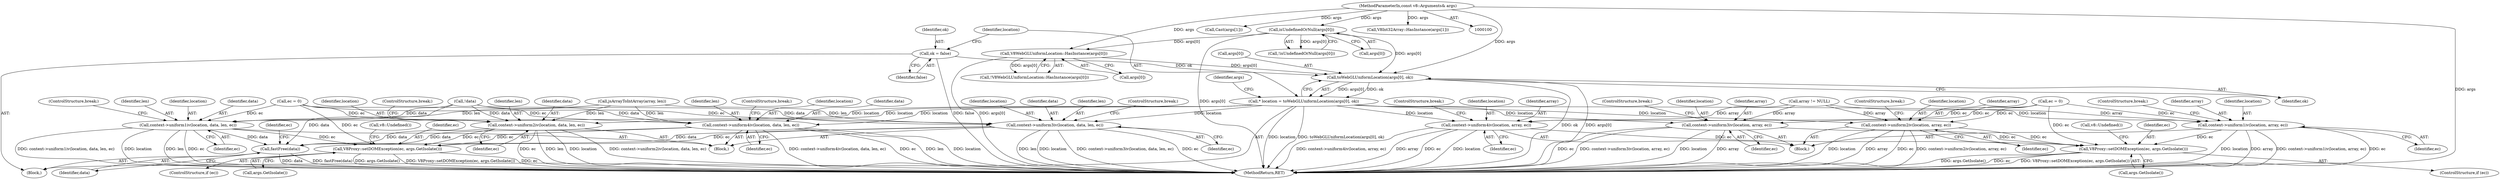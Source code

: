 digraph "0_Chrome_e9372a1bfd3588a80fcf49aa07321f0971dd6091_62@array" {
"1000143" [label="(Call,toWebGLUniformLocation(args[0], ok))"];
"1000128" [label="(Call,V8WebGLUniformLocation::HasInstance(args[0]))"];
"1000123" [label="(Call,isUndefinedOrNull(args[0]))"];
"1000101" [label="(MethodParameterIn,const v8::Arguments& args)"];
"1000137" [label="(Call,ok = false)"];
"1000141" [label="(Call,* location = toWebGLUniformLocation(args[0], ok))"];
"1000171" [label="(Call,context->uniform1iv(location, array, ec))"];
"1000199" [label="(Call,V8Proxy::setDOMException(ec, args.GetIsolate()))"];
"1000177" [label="(Call,context->uniform2iv(location, array, ec))"];
"1000183" [label="(Call,context->uniform3iv(location, array, ec))"];
"1000189" [label="(Call,context->uniform4iv(location, array, ec))"];
"1000244" [label="(Call,context->uniform1iv(location, data, len, ec))"];
"1000274" [label="(Call,fastFree(data))"];
"1000278" [label="(Call,V8Proxy::setDOMException(ec, args.GetIsolate()))"];
"1000251" [label="(Call,context->uniform2iv(location, data, len, ec))"];
"1000258" [label="(Call,context->uniform3iv(location, data, len, ec))"];
"1000265" [label="(Call,context->uniform4iv(location, data, len, ec))"];
"1000200" [label="(Identifier,ec)"];
"1000180" [label="(Identifier,ec)"];
"1000242" [label="(Block,)"];
"1000171" [label="(Call,context->uniform1iv(location, array, ec))"];
"1000177" [label="(Call,context->uniform2iv(location, array, ec))"];
"1000191" [label="(Identifier,array)"];
"1000262" [label="(Identifier,ec)"];
"1000103" [label="(Block,)"];
"1000265" [label="(Call,context->uniform4iv(location, data, len, ec))"];
"1000224" [label="(Call,jsArrayToIntArray(array, len))"];
"1000253" [label="(Identifier,data)"];
"1000270" [label="(ControlStructure,break;)"];
"1000147" [label="(Identifier,ok)"];
"1000269" [label="(Identifier,ec)"];
"1000247" [label="(Identifier,len)"];
"1000282" [label="(Call,v8::Undefined())"];
"1000137" [label="(Call,ok = false)"];
"1000173" [label="(Identifier,array)"];
"1000274" [label="(Call,fastFree(data))"];
"1000279" [label="(Identifier,ec)"];
"1000213" [label="(Call,Cast(args[1]))"];
"1000283" [label="(MethodReturn,RET)"];
"1000101" [label="(MethodParameterIn,const v8::Arguments& args)"];
"1000185" [label="(Identifier,array)"];
"1000245" [label="(Identifier,location)"];
"1000181" [label="(ControlStructure,break;)"];
"1000164" [label="(Call,ec = 0)"];
"1000246" [label="(Identifier,data)"];
"1000255" [label="(Identifier,ec)"];
"1000249" [label="(ControlStructure,break;)"];
"1000201" [label="(Call,args.GetIsolate())"];
"1000129" [label="(Call,args[0])"];
"1000187" [label="(ControlStructure,break;)"];
"1000123" [label="(Call,isUndefinedOrNull(args[0]))"];
"1000127" [label="(Call,!V8WebGLUniformLocation::HasInstance(args[0]))"];
"1000192" [label="(Identifier,ec)"];
"1000244" [label="(Call,context->uniform1iv(location, data, len, ec))"];
"1000139" [label="(Identifier,false)"];
"1000128" [label="(Call,V8WebGLUniformLocation::HasInstance(args[0]))"];
"1000276" [label="(ControlStructure,if (ec))"];
"1000190" [label="(Identifier,location)"];
"1000261" [label="(Identifier,len)"];
"1000122" [label="(Call,!isUndefinedOrNull(args[0]))"];
"1000149" [label="(Call,V8Int32Array::HasInstance(args[1]))"];
"1000172" [label="(Identifier,location)"];
"1000184" [label="(Identifier,location)"];
"1000183" [label="(Call,context->uniform3iv(location, array, ec))"];
"1000266" [label="(Identifier,location)"];
"1000263" [label="(ControlStructure,break;)"];
"1000278" [label="(Call,V8Proxy::setDOMException(ec, args.GetIsolate()))"];
"1000259" [label="(Identifier,location)"];
"1000138" [label="(Identifier,ok)"];
"1000169" [label="(Block,)"];
"1000258" [label="(Call,context->uniform3iv(location, data, len, ec))"];
"1000178" [label="(Identifier,location)"];
"1000186" [label="(Identifier,ec)"];
"1000151" [label="(Identifier,args)"];
"1000160" [label="(Call,array != NULL)"];
"1000197" [label="(ControlStructure,if (ec))"];
"1000260" [label="(Identifier,data)"];
"1000199" [label="(Call,V8Proxy::setDOMException(ec, args.GetIsolate()))"];
"1000267" [label="(Identifier,data)"];
"1000277" [label="(Identifier,ec)"];
"1000252" [label="(Identifier,location)"];
"1000141" [label="(Call,* location = toWebGLUniformLocation(args[0], ok))"];
"1000228" [label="(Call,!data)"];
"1000124" [label="(Call,args[0])"];
"1000143" [label="(Call,toWebGLUniformLocation(args[0], ok))"];
"1000179" [label="(Identifier,array)"];
"1000256" [label="(ControlStructure,break;)"];
"1000280" [label="(Call,args.GetIsolate())"];
"1000189" [label="(Call,context->uniform4iv(location, array, ec))"];
"1000254" [label="(Identifier,len)"];
"1000174" [label="(Identifier,ec)"];
"1000237" [label="(Call,ec = 0)"];
"1000175" [label="(ControlStructure,break;)"];
"1000142" [label="(Identifier,location)"];
"1000193" [label="(ControlStructure,break;)"];
"1000248" [label="(Identifier,ec)"];
"1000275" [label="(Identifier,data)"];
"1000268" [label="(Identifier,len)"];
"1000203" [label="(Call,v8::Undefined())"];
"1000251" [label="(Call,context->uniform2iv(location, data, len, ec))"];
"1000144" [label="(Call,args[0])"];
"1000143" -> "1000141"  [label="AST: "];
"1000143" -> "1000147"  [label="CFG: "];
"1000144" -> "1000143"  [label="AST: "];
"1000147" -> "1000143"  [label="AST: "];
"1000141" -> "1000143"  [label="CFG: "];
"1000143" -> "1000283"  [label="DDG: args[0]"];
"1000143" -> "1000283"  [label="DDG: ok"];
"1000143" -> "1000141"  [label="DDG: args[0]"];
"1000143" -> "1000141"  [label="DDG: ok"];
"1000128" -> "1000143"  [label="DDG: args[0]"];
"1000123" -> "1000143"  [label="DDG: args[0]"];
"1000101" -> "1000143"  [label="DDG: args"];
"1000137" -> "1000143"  [label="DDG: ok"];
"1000128" -> "1000127"  [label="AST: "];
"1000128" -> "1000129"  [label="CFG: "];
"1000129" -> "1000128"  [label="AST: "];
"1000127" -> "1000128"  [label="CFG: "];
"1000128" -> "1000283"  [label="DDG: args[0]"];
"1000128" -> "1000127"  [label="DDG: args[0]"];
"1000123" -> "1000128"  [label="DDG: args[0]"];
"1000101" -> "1000128"  [label="DDG: args"];
"1000123" -> "1000122"  [label="AST: "];
"1000123" -> "1000124"  [label="CFG: "];
"1000124" -> "1000123"  [label="AST: "];
"1000122" -> "1000123"  [label="CFG: "];
"1000123" -> "1000283"  [label="DDG: args[0]"];
"1000123" -> "1000122"  [label="DDG: args[0]"];
"1000101" -> "1000123"  [label="DDG: args"];
"1000101" -> "1000100"  [label="AST: "];
"1000101" -> "1000283"  [label="DDG: args"];
"1000101" -> "1000149"  [label="DDG: args"];
"1000101" -> "1000213"  [label="DDG: args"];
"1000137" -> "1000103"  [label="AST: "];
"1000137" -> "1000139"  [label="CFG: "];
"1000138" -> "1000137"  [label="AST: "];
"1000139" -> "1000137"  [label="AST: "];
"1000142" -> "1000137"  [label="CFG: "];
"1000137" -> "1000283"  [label="DDG: false"];
"1000141" -> "1000103"  [label="AST: "];
"1000142" -> "1000141"  [label="AST: "];
"1000151" -> "1000141"  [label="CFG: "];
"1000141" -> "1000283"  [label="DDG: location"];
"1000141" -> "1000283"  [label="DDG: toWebGLUniformLocation(args[0], ok)"];
"1000141" -> "1000171"  [label="DDG: location"];
"1000141" -> "1000177"  [label="DDG: location"];
"1000141" -> "1000183"  [label="DDG: location"];
"1000141" -> "1000189"  [label="DDG: location"];
"1000141" -> "1000244"  [label="DDG: location"];
"1000141" -> "1000251"  [label="DDG: location"];
"1000141" -> "1000258"  [label="DDG: location"];
"1000141" -> "1000265"  [label="DDG: location"];
"1000171" -> "1000169"  [label="AST: "];
"1000171" -> "1000174"  [label="CFG: "];
"1000172" -> "1000171"  [label="AST: "];
"1000173" -> "1000171"  [label="AST: "];
"1000174" -> "1000171"  [label="AST: "];
"1000175" -> "1000171"  [label="CFG: "];
"1000171" -> "1000283"  [label="DDG: location"];
"1000171" -> "1000283"  [label="DDG: array"];
"1000171" -> "1000283"  [label="DDG: context->uniform1iv(location, array, ec)"];
"1000171" -> "1000283"  [label="DDG: ec"];
"1000160" -> "1000171"  [label="DDG: array"];
"1000164" -> "1000171"  [label="DDG: ec"];
"1000171" -> "1000199"  [label="DDG: ec"];
"1000199" -> "1000197"  [label="AST: "];
"1000199" -> "1000201"  [label="CFG: "];
"1000200" -> "1000199"  [label="AST: "];
"1000201" -> "1000199"  [label="AST: "];
"1000203" -> "1000199"  [label="CFG: "];
"1000199" -> "1000283"  [label="DDG: args.GetIsolate()"];
"1000199" -> "1000283"  [label="DDG: ec"];
"1000199" -> "1000283"  [label="DDG: V8Proxy::setDOMException(ec, args.GetIsolate())"];
"1000183" -> "1000199"  [label="DDG: ec"];
"1000177" -> "1000199"  [label="DDG: ec"];
"1000189" -> "1000199"  [label="DDG: ec"];
"1000164" -> "1000199"  [label="DDG: ec"];
"1000177" -> "1000169"  [label="AST: "];
"1000177" -> "1000180"  [label="CFG: "];
"1000178" -> "1000177"  [label="AST: "];
"1000179" -> "1000177"  [label="AST: "];
"1000180" -> "1000177"  [label="AST: "];
"1000181" -> "1000177"  [label="CFG: "];
"1000177" -> "1000283"  [label="DDG: location"];
"1000177" -> "1000283"  [label="DDG: array"];
"1000177" -> "1000283"  [label="DDG: ec"];
"1000177" -> "1000283"  [label="DDG: context->uniform2iv(location, array, ec)"];
"1000160" -> "1000177"  [label="DDG: array"];
"1000164" -> "1000177"  [label="DDG: ec"];
"1000183" -> "1000169"  [label="AST: "];
"1000183" -> "1000186"  [label="CFG: "];
"1000184" -> "1000183"  [label="AST: "];
"1000185" -> "1000183"  [label="AST: "];
"1000186" -> "1000183"  [label="AST: "];
"1000187" -> "1000183"  [label="CFG: "];
"1000183" -> "1000283"  [label="DDG: array"];
"1000183" -> "1000283"  [label="DDG: ec"];
"1000183" -> "1000283"  [label="DDG: location"];
"1000183" -> "1000283"  [label="DDG: context->uniform3iv(location, array, ec)"];
"1000160" -> "1000183"  [label="DDG: array"];
"1000164" -> "1000183"  [label="DDG: ec"];
"1000189" -> "1000169"  [label="AST: "];
"1000189" -> "1000192"  [label="CFG: "];
"1000190" -> "1000189"  [label="AST: "];
"1000191" -> "1000189"  [label="AST: "];
"1000192" -> "1000189"  [label="AST: "];
"1000193" -> "1000189"  [label="CFG: "];
"1000189" -> "1000283"  [label="DDG: location"];
"1000189" -> "1000283"  [label="DDG: context->uniform4iv(location, array, ec)"];
"1000189" -> "1000283"  [label="DDG: array"];
"1000189" -> "1000283"  [label="DDG: ec"];
"1000160" -> "1000189"  [label="DDG: array"];
"1000164" -> "1000189"  [label="DDG: ec"];
"1000244" -> "1000242"  [label="AST: "];
"1000244" -> "1000248"  [label="CFG: "];
"1000245" -> "1000244"  [label="AST: "];
"1000246" -> "1000244"  [label="AST: "];
"1000247" -> "1000244"  [label="AST: "];
"1000248" -> "1000244"  [label="AST: "];
"1000249" -> "1000244"  [label="CFG: "];
"1000244" -> "1000283"  [label="DDG: ec"];
"1000244" -> "1000283"  [label="DDG: context->uniform1iv(location, data, len, ec)"];
"1000244" -> "1000283"  [label="DDG: location"];
"1000244" -> "1000283"  [label="DDG: len"];
"1000228" -> "1000244"  [label="DDG: data"];
"1000224" -> "1000244"  [label="DDG: len"];
"1000237" -> "1000244"  [label="DDG: ec"];
"1000244" -> "1000274"  [label="DDG: data"];
"1000244" -> "1000278"  [label="DDG: ec"];
"1000274" -> "1000103"  [label="AST: "];
"1000274" -> "1000275"  [label="CFG: "];
"1000275" -> "1000274"  [label="AST: "];
"1000277" -> "1000274"  [label="CFG: "];
"1000274" -> "1000283"  [label="DDG: data"];
"1000274" -> "1000283"  [label="DDG: fastFree(data)"];
"1000258" -> "1000274"  [label="DDG: data"];
"1000251" -> "1000274"  [label="DDG: data"];
"1000228" -> "1000274"  [label="DDG: data"];
"1000265" -> "1000274"  [label="DDG: data"];
"1000278" -> "1000276"  [label="AST: "];
"1000278" -> "1000280"  [label="CFG: "];
"1000279" -> "1000278"  [label="AST: "];
"1000280" -> "1000278"  [label="AST: "];
"1000282" -> "1000278"  [label="CFG: "];
"1000278" -> "1000283"  [label="DDG: args.GetIsolate()"];
"1000278" -> "1000283"  [label="DDG: V8Proxy::setDOMException(ec, args.GetIsolate())"];
"1000278" -> "1000283"  [label="DDG: ec"];
"1000251" -> "1000278"  [label="DDG: ec"];
"1000237" -> "1000278"  [label="DDG: ec"];
"1000265" -> "1000278"  [label="DDG: ec"];
"1000258" -> "1000278"  [label="DDG: ec"];
"1000251" -> "1000242"  [label="AST: "];
"1000251" -> "1000255"  [label="CFG: "];
"1000252" -> "1000251"  [label="AST: "];
"1000253" -> "1000251"  [label="AST: "];
"1000254" -> "1000251"  [label="AST: "];
"1000255" -> "1000251"  [label="AST: "];
"1000256" -> "1000251"  [label="CFG: "];
"1000251" -> "1000283"  [label="DDG: context->uniform2iv(location, data, len, ec)"];
"1000251" -> "1000283"  [label="DDG: ec"];
"1000251" -> "1000283"  [label="DDG: len"];
"1000251" -> "1000283"  [label="DDG: location"];
"1000228" -> "1000251"  [label="DDG: data"];
"1000224" -> "1000251"  [label="DDG: len"];
"1000237" -> "1000251"  [label="DDG: ec"];
"1000258" -> "1000242"  [label="AST: "];
"1000258" -> "1000262"  [label="CFG: "];
"1000259" -> "1000258"  [label="AST: "];
"1000260" -> "1000258"  [label="AST: "];
"1000261" -> "1000258"  [label="AST: "];
"1000262" -> "1000258"  [label="AST: "];
"1000263" -> "1000258"  [label="CFG: "];
"1000258" -> "1000283"  [label="DDG: location"];
"1000258" -> "1000283"  [label="DDG: context->uniform3iv(location, data, len, ec)"];
"1000258" -> "1000283"  [label="DDG: ec"];
"1000258" -> "1000283"  [label="DDG: len"];
"1000228" -> "1000258"  [label="DDG: data"];
"1000224" -> "1000258"  [label="DDG: len"];
"1000237" -> "1000258"  [label="DDG: ec"];
"1000265" -> "1000242"  [label="AST: "];
"1000265" -> "1000269"  [label="CFG: "];
"1000266" -> "1000265"  [label="AST: "];
"1000267" -> "1000265"  [label="AST: "];
"1000268" -> "1000265"  [label="AST: "];
"1000269" -> "1000265"  [label="AST: "];
"1000270" -> "1000265"  [label="CFG: "];
"1000265" -> "1000283"  [label="DDG: ec"];
"1000265" -> "1000283"  [label="DDG: context->uniform4iv(location, data, len, ec)"];
"1000265" -> "1000283"  [label="DDG: len"];
"1000265" -> "1000283"  [label="DDG: location"];
"1000228" -> "1000265"  [label="DDG: data"];
"1000224" -> "1000265"  [label="DDG: len"];
"1000237" -> "1000265"  [label="DDG: ec"];
}
